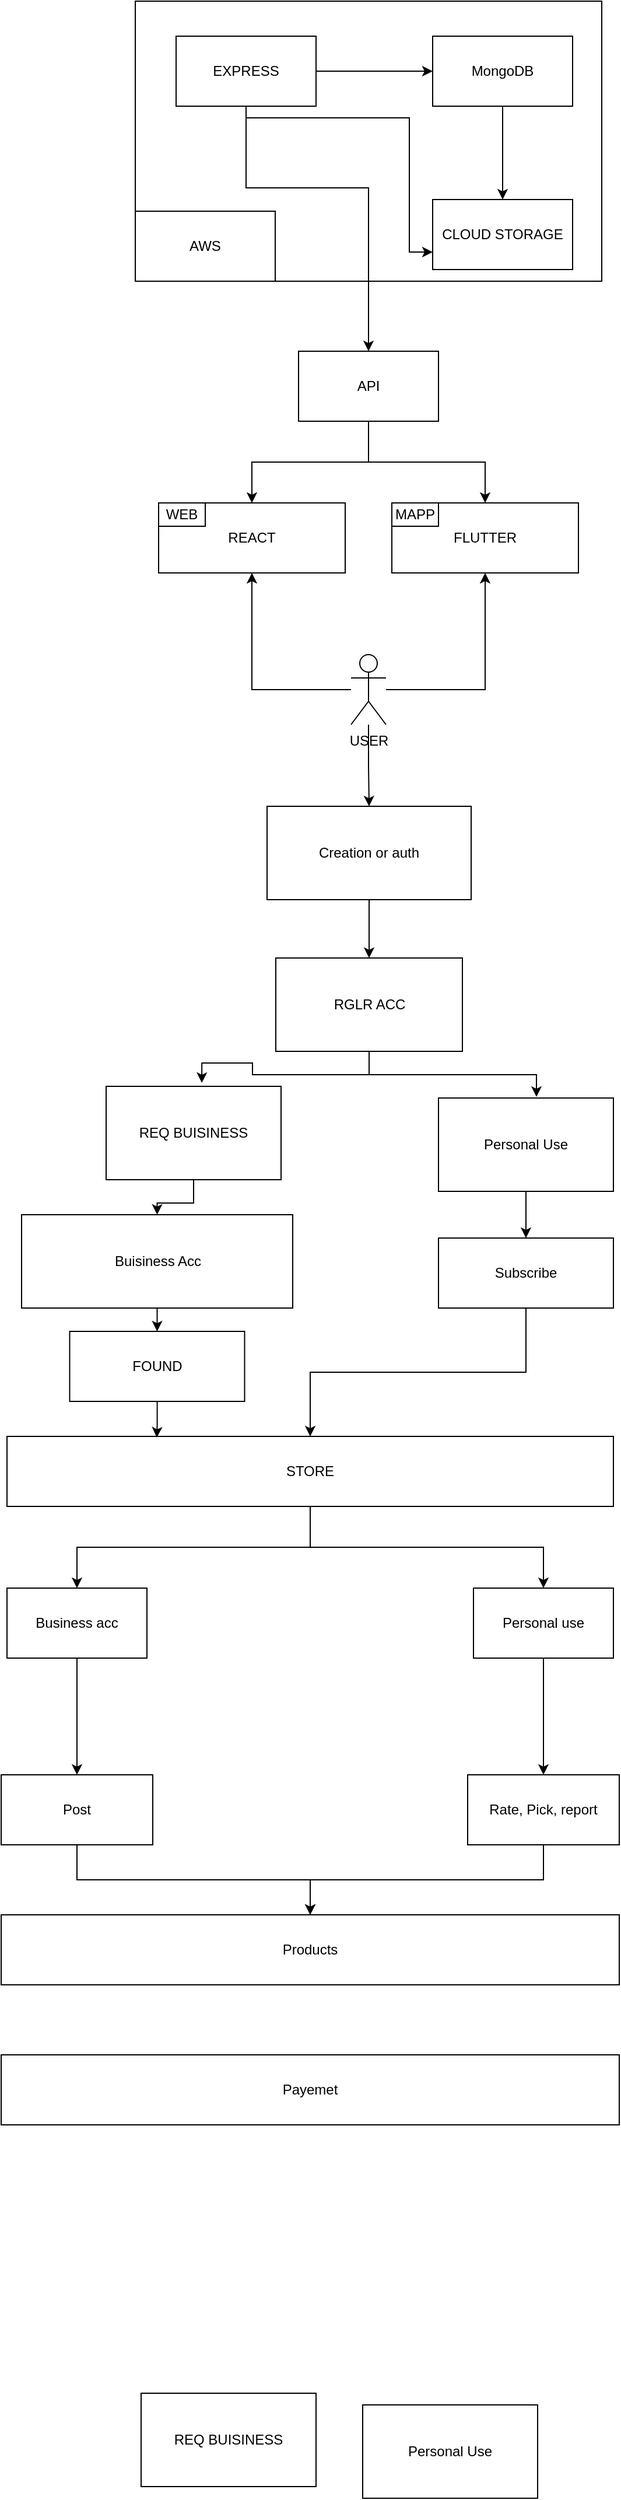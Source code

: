 <mxfile version="14.8.3" type="github">
  <diagram id="OcJFh2Heht5LoRukSj09" name="Page-1">
    <mxGraphModel dx="942" dy="1682" grid="1" gridSize="10" guides="1" tooltips="1" connect="1" arrows="1" fold="1" page="1" pageScale="1" pageWidth="850" pageHeight="1100" math="0" shadow="0">
      <root>
        <mxCell id="0" />
        <mxCell id="1" parent="0" />
        <mxCell id="mhCUlwxRngzx9CdpR7tA-1" value="" style="rounded=0;whiteSpace=wrap;html=1;" parent="1" vertex="1">
          <mxGeometry x="225" y="-1020" width="400" height="240" as="geometry" />
        </mxCell>
        <mxCell id="mhCUlwxRngzx9CdpR7tA-21" style="edgeStyle=orthogonalEdgeStyle;rounded=0;orthogonalLoop=1;jettySize=auto;html=1;" parent="1" source="mhCUlwxRngzx9CdpR7tA-2" target="mhCUlwxRngzx9CdpR7tA-20" edge="1">
          <mxGeometry relative="1" as="geometry" />
        </mxCell>
        <mxCell id="mhCUlwxRngzx9CdpR7tA-2" value="MongoDB" style="rounded=0;whiteSpace=wrap;html=1;" parent="1" vertex="1">
          <mxGeometry x="480" y="-990" width="120" height="60" as="geometry" />
        </mxCell>
        <mxCell id="mhCUlwxRngzx9CdpR7tA-8" value="" style="edgeStyle=orthogonalEdgeStyle;rounded=0;orthogonalLoop=1;jettySize=auto;html=1;" parent="1" source="mhCUlwxRngzx9CdpR7tA-3" target="mhCUlwxRngzx9CdpR7tA-2" edge="1">
          <mxGeometry relative="1" as="geometry" />
        </mxCell>
        <mxCell id="mhCUlwxRngzx9CdpR7tA-9" style="edgeStyle=orthogonalEdgeStyle;rounded=0;orthogonalLoop=1;jettySize=auto;html=1;" parent="1" source="mhCUlwxRngzx9CdpR7tA-3" target="mhCUlwxRngzx9CdpR7tA-7" edge="1">
          <mxGeometry relative="1" as="geometry">
            <Array as="points">
              <mxPoint x="320" y="-860" />
              <mxPoint x="425" y="-860" />
            </Array>
          </mxGeometry>
        </mxCell>
        <mxCell id="mhCUlwxRngzx9CdpR7tA-23" style="edgeStyle=orthogonalEdgeStyle;rounded=0;orthogonalLoop=1;jettySize=auto;html=1;entryX=0;entryY=0.75;entryDx=0;entryDy=0;" parent="1" source="mhCUlwxRngzx9CdpR7tA-3" target="mhCUlwxRngzx9CdpR7tA-20" edge="1">
          <mxGeometry relative="1" as="geometry">
            <Array as="points">
              <mxPoint x="320" y="-920" />
              <mxPoint x="460" y="-920" />
              <mxPoint x="460" y="-805" />
            </Array>
          </mxGeometry>
        </mxCell>
        <mxCell id="mhCUlwxRngzx9CdpR7tA-3" value="EXPRESS" style="rounded=0;whiteSpace=wrap;html=1;" parent="1" vertex="1">
          <mxGeometry x="260" y="-990" width="120" height="60" as="geometry" />
        </mxCell>
        <mxCell id="mhCUlwxRngzx9CdpR7tA-4" value="AWS" style="rounded=0;whiteSpace=wrap;html=1;" parent="1" vertex="1">
          <mxGeometry x="225" y="-840" width="120" height="60" as="geometry" />
        </mxCell>
        <mxCell id="mhCUlwxRngzx9CdpR7tA-5" value="REACT" style="rounded=0;whiteSpace=wrap;html=1;" parent="1" vertex="1">
          <mxGeometry x="245" y="-590" width="160" height="60" as="geometry" />
        </mxCell>
        <mxCell id="mhCUlwxRngzx9CdpR7tA-6" value="FLUTTER" style="rounded=0;whiteSpace=wrap;html=1;" parent="1" vertex="1">
          <mxGeometry x="445" y="-590" width="160" height="60" as="geometry" />
        </mxCell>
        <mxCell id="mhCUlwxRngzx9CdpR7tA-10" style="edgeStyle=orthogonalEdgeStyle;rounded=0;orthogonalLoop=1;jettySize=auto;html=1;entryX=0.5;entryY=0;entryDx=0;entryDy=0;" parent="1" source="mhCUlwxRngzx9CdpR7tA-7" target="mhCUlwxRngzx9CdpR7tA-5" edge="1">
          <mxGeometry relative="1" as="geometry" />
        </mxCell>
        <mxCell id="mhCUlwxRngzx9CdpR7tA-11" style="edgeStyle=orthogonalEdgeStyle;rounded=0;orthogonalLoop=1;jettySize=auto;html=1;" parent="1" source="mhCUlwxRngzx9CdpR7tA-7" target="mhCUlwxRngzx9CdpR7tA-6" edge="1">
          <mxGeometry relative="1" as="geometry" />
        </mxCell>
        <mxCell id="mhCUlwxRngzx9CdpR7tA-7" value="API" style="rounded=0;whiteSpace=wrap;html=1;" parent="1" vertex="1">
          <mxGeometry x="365" y="-720" width="120" height="60" as="geometry" />
        </mxCell>
        <mxCell id="mhCUlwxRngzx9CdpR7tA-15" style="edgeStyle=orthogonalEdgeStyle;rounded=0;orthogonalLoop=1;jettySize=auto;html=1;entryX=0.5;entryY=1;entryDx=0;entryDy=0;" parent="1" source="mhCUlwxRngzx9CdpR7tA-12" target="mhCUlwxRngzx9CdpR7tA-5" edge="1">
          <mxGeometry relative="1" as="geometry" />
        </mxCell>
        <mxCell id="mhCUlwxRngzx9CdpR7tA-17" style="edgeStyle=orthogonalEdgeStyle;rounded=0;orthogonalLoop=1;jettySize=auto;html=1;entryX=0.5;entryY=1;entryDx=0;entryDy=0;" parent="1" source="mhCUlwxRngzx9CdpR7tA-12" target="mhCUlwxRngzx9CdpR7tA-6" edge="1">
          <mxGeometry relative="1" as="geometry" />
        </mxCell>
        <mxCell id="haECpX7TE7RJu7VrboTy-3" style="edgeStyle=orthogonalEdgeStyle;rounded=0;orthogonalLoop=1;jettySize=auto;html=1;" parent="1" source="mhCUlwxRngzx9CdpR7tA-12" target="haECpX7TE7RJu7VrboTy-2" edge="1">
          <mxGeometry relative="1" as="geometry" />
        </mxCell>
        <mxCell id="mhCUlwxRngzx9CdpR7tA-12" value="USER" style="shape=umlActor;verticalLabelPosition=bottom;verticalAlign=top;html=1;outlineConnect=0;" parent="1" vertex="1">
          <mxGeometry x="410" y="-460" width="30" height="60" as="geometry" />
        </mxCell>
        <mxCell id="mhCUlwxRngzx9CdpR7tA-18" value="WEB" style="rounded=0;whiteSpace=wrap;html=1;" parent="1" vertex="1">
          <mxGeometry x="245" y="-590" width="40" height="20" as="geometry" />
        </mxCell>
        <mxCell id="mhCUlwxRngzx9CdpR7tA-19" value="MAPP" style="rounded=0;whiteSpace=wrap;html=1;" parent="1" vertex="1">
          <mxGeometry x="445" y="-590" width="40" height="20" as="geometry" />
        </mxCell>
        <mxCell id="mhCUlwxRngzx9CdpR7tA-20" value="CLOUD STORAGE" style="rounded=0;whiteSpace=wrap;html=1;" parent="1" vertex="1">
          <mxGeometry x="480" y="-850" width="120" height="60" as="geometry" />
        </mxCell>
        <mxCell id="haECpX7TE7RJu7VrboTy-7" value="" style="edgeStyle=orthogonalEdgeStyle;rounded=0;orthogonalLoop=1;jettySize=auto;html=1;" parent="1" source="haECpX7TE7RJu7VrboTy-2" target="haECpX7TE7RJu7VrboTy-4" edge="1">
          <mxGeometry relative="1" as="geometry" />
        </mxCell>
        <mxCell id="haECpX7TE7RJu7VrboTy-2" value="Creation or auth" style="rounded=0;whiteSpace=wrap;html=1;" parent="1" vertex="1">
          <mxGeometry x="338" y="-330" width="175" height="80" as="geometry" />
        </mxCell>
        <mxCell id="haECpX7TE7RJu7VrboTy-9" style="edgeStyle=orthogonalEdgeStyle;rounded=0;orthogonalLoop=1;jettySize=auto;html=1;entryX=0.547;entryY=-0.037;entryDx=0;entryDy=0;entryPerimeter=0;" parent="1" source="haECpX7TE7RJu7VrboTy-4" target="haECpX7TE7RJu7VrboTy-8" edge="1">
          <mxGeometry relative="1" as="geometry" />
        </mxCell>
        <mxCell id="haECpX7TE7RJu7VrboTy-12" style="edgeStyle=orthogonalEdgeStyle;rounded=0;orthogonalLoop=1;jettySize=auto;html=1;entryX=0.56;entryY=-0.012;entryDx=0;entryDy=0;entryPerimeter=0;" parent="1" source="haECpX7TE7RJu7VrboTy-4" target="haECpX7TE7RJu7VrboTy-11" edge="1">
          <mxGeometry relative="1" as="geometry" />
        </mxCell>
        <mxCell id="haECpX7TE7RJu7VrboTy-4" value="RGLR ACC" style="rounded=0;whiteSpace=wrap;html=1;" parent="1" vertex="1">
          <mxGeometry x="345.5" y="-200" width="160" height="80" as="geometry" />
        </mxCell>
        <mxCell id="haECpX7TE7RJu7VrboTy-18" value="" style="edgeStyle=orthogonalEdgeStyle;rounded=0;orthogonalLoop=1;jettySize=auto;html=1;" parent="1" source="haECpX7TE7RJu7VrboTy-5" target="haECpX7TE7RJu7VrboTy-17" edge="1">
          <mxGeometry relative="1" as="geometry" />
        </mxCell>
        <mxCell id="haECpX7TE7RJu7VrboTy-5" value="Buisiness Acc" style="rounded=0;whiteSpace=wrap;html=1;" parent="1" vertex="1">
          <mxGeometry x="127.5" y="20" width="232.5" height="80" as="geometry" />
        </mxCell>
        <mxCell id="haECpX7TE7RJu7VrboTy-10" value="" style="edgeStyle=orthogonalEdgeStyle;rounded=0;orthogonalLoop=1;jettySize=auto;html=1;" parent="1" source="haECpX7TE7RJu7VrboTy-8" target="haECpX7TE7RJu7VrboTy-5" edge="1">
          <mxGeometry relative="1" as="geometry" />
        </mxCell>
        <mxCell id="haECpX7TE7RJu7VrboTy-8" value="REQ BUISINESS" style="rounded=0;whiteSpace=wrap;html=1;" parent="1" vertex="1">
          <mxGeometry x="200" y="-90" width="150" height="80" as="geometry" />
        </mxCell>
        <mxCell id="haECpX7TE7RJu7VrboTy-15" value="" style="edgeStyle=orthogonalEdgeStyle;rounded=0;orthogonalLoop=1;jettySize=auto;html=1;" parent="1" source="haECpX7TE7RJu7VrboTy-11" target="haECpX7TE7RJu7VrboTy-14" edge="1">
          <mxGeometry relative="1" as="geometry" />
        </mxCell>
        <mxCell id="haECpX7TE7RJu7VrboTy-11" value="Personal Use" style="rounded=0;whiteSpace=wrap;html=1;" parent="1" vertex="1">
          <mxGeometry x="485" y="-80" width="150" height="80" as="geometry" />
        </mxCell>
        <mxCell id="OCWS-tRhN5RSfJbROMwg-7" style="edgeStyle=orthogonalEdgeStyle;rounded=0;orthogonalLoop=1;jettySize=auto;html=1;" parent="1" source="haECpX7TE7RJu7VrboTy-13" target="OCWS-tRhN5RSfJbROMwg-3" edge="1">
          <mxGeometry relative="1" as="geometry" />
        </mxCell>
        <mxCell id="OCWS-tRhN5RSfJbROMwg-8" style="edgeStyle=orthogonalEdgeStyle;rounded=0;orthogonalLoop=1;jettySize=auto;html=1;entryX=0.5;entryY=0;entryDx=0;entryDy=0;" parent="1" source="haECpX7TE7RJu7VrboTy-13" target="OCWS-tRhN5RSfJbROMwg-4" edge="1">
          <mxGeometry relative="1" as="geometry" />
        </mxCell>
        <mxCell id="haECpX7TE7RJu7VrboTy-13" value="STORE" style="rounded=0;whiteSpace=wrap;html=1;" parent="1" vertex="1">
          <mxGeometry x="115" y="210" width="520" height="60" as="geometry" />
        </mxCell>
        <mxCell id="haECpX7TE7RJu7VrboTy-16" value="" style="edgeStyle=orthogonalEdgeStyle;rounded=0;orthogonalLoop=1;jettySize=auto;html=1;" parent="1" source="haECpX7TE7RJu7VrboTy-14" target="haECpX7TE7RJu7VrboTy-13" edge="1">
          <mxGeometry relative="1" as="geometry" />
        </mxCell>
        <mxCell id="haECpX7TE7RJu7VrboTy-14" value="Subscribe" style="rounded=0;whiteSpace=wrap;html=1;" parent="1" vertex="1">
          <mxGeometry x="485" y="40" width="150" height="60" as="geometry" />
        </mxCell>
        <mxCell id="haECpX7TE7RJu7VrboTy-20" value="" style="edgeStyle=orthogonalEdgeStyle;rounded=0;orthogonalLoop=1;jettySize=auto;html=1;entryX=0.247;entryY=0.015;entryDx=0;entryDy=0;entryPerimeter=0;" parent="1" source="haECpX7TE7RJu7VrboTy-17" target="haECpX7TE7RJu7VrboTy-13" edge="1">
          <mxGeometry relative="1" as="geometry" />
        </mxCell>
        <mxCell id="haECpX7TE7RJu7VrboTy-17" value="FOUND" style="rounded=0;whiteSpace=wrap;html=1;" parent="1" vertex="1">
          <mxGeometry x="168.75" y="120" width="150" height="60" as="geometry" />
        </mxCell>
        <mxCell id="OCWS-tRhN5RSfJbROMwg-13" value="" style="edgeStyle=orthogonalEdgeStyle;rounded=0;orthogonalLoop=1;jettySize=auto;html=1;" parent="1" source="OCWS-tRhN5RSfJbROMwg-1" target="OCWS-tRhN5RSfJbROMwg-12" edge="1">
          <mxGeometry relative="1" as="geometry" />
        </mxCell>
        <mxCell id="OCWS-tRhN5RSfJbROMwg-1" value="Post" style="rounded=0;whiteSpace=wrap;html=1;" parent="1" vertex="1">
          <mxGeometry x="110" y="500" width="130" height="60" as="geometry" />
        </mxCell>
        <mxCell id="OCWS-tRhN5RSfJbROMwg-11" value="" style="edgeStyle=orthogonalEdgeStyle;rounded=0;orthogonalLoop=1;jettySize=auto;html=1;" parent="1" source="OCWS-tRhN5RSfJbROMwg-3" target="OCWS-tRhN5RSfJbROMwg-1" edge="1">
          <mxGeometry relative="1" as="geometry" />
        </mxCell>
        <mxCell id="OCWS-tRhN5RSfJbROMwg-3" value="Business acc" style="rounded=0;whiteSpace=wrap;html=1;" parent="1" vertex="1">
          <mxGeometry x="115" y="340" width="120" height="60" as="geometry" />
        </mxCell>
        <mxCell id="OCWS-tRhN5RSfJbROMwg-10" value="" style="edgeStyle=orthogonalEdgeStyle;rounded=0;orthogonalLoop=1;jettySize=auto;html=1;" parent="1" source="OCWS-tRhN5RSfJbROMwg-4" target="OCWS-tRhN5RSfJbROMwg-9" edge="1">
          <mxGeometry relative="1" as="geometry" />
        </mxCell>
        <mxCell id="OCWS-tRhN5RSfJbROMwg-4" value="Personal use" style="rounded=0;whiteSpace=wrap;html=1;" parent="1" vertex="1">
          <mxGeometry x="515" y="340" width="120" height="60" as="geometry" />
        </mxCell>
        <mxCell id="OCWS-tRhN5RSfJbROMwg-14" value="" style="edgeStyle=orthogonalEdgeStyle;rounded=0;orthogonalLoop=1;jettySize=auto;html=1;" parent="1" source="OCWS-tRhN5RSfJbROMwg-9" target="OCWS-tRhN5RSfJbROMwg-12" edge="1">
          <mxGeometry relative="1" as="geometry" />
        </mxCell>
        <mxCell id="OCWS-tRhN5RSfJbROMwg-9" value="Rate, Pick, report" style="rounded=0;whiteSpace=wrap;html=1;" parent="1" vertex="1">
          <mxGeometry x="510" y="500" width="130" height="60" as="geometry" />
        </mxCell>
        <mxCell id="OCWS-tRhN5RSfJbROMwg-12" value="Products" style="rounded=0;whiteSpace=wrap;html=1;" parent="1" vertex="1">
          <mxGeometry x="110" y="620" width="530" height="60" as="geometry" />
        </mxCell>
        <mxCell id="YQwdlUASj33cPMBcl1bX-2" value="Payemet" style="rounded=0;whiteSpace=wrap;html=1;" vertex="1" parent="1">
          <mxGeometry x="110" y="740" width="530" height="60" as="geometry" />
        </mxCell>
        <mxCell id="YQwdlUASj33cPMBcl1bX-3" value="REQ BUISINESS" style="rounded=0;whiteSpace=wrap;html=1;" vertex="1" parent="1">
          <mxGeometry x="230" y="1030" width="150" height="80" as="geometry" />
        </mxCell>
        <mxCell id="YQwdlUASj33cPMBcl1bX-4" value="Personal Use" style="rounded=0;whiteSpace=wrap;html=1;" vertex="1" parent="1">
          <mxGeometry x="420" y="1040" width="150" height="80" as="geometry" />
        </mxCell>
      </root>
    </mxGraphModel>
  </diagram>
</mxfile>
